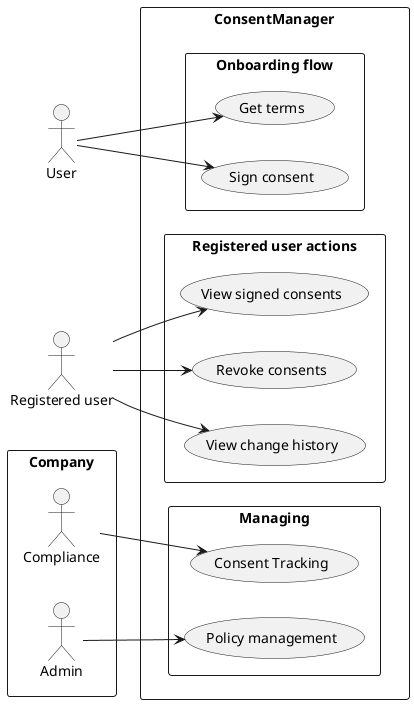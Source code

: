 @startuml usecase
left to right direction
skinparam packageStyle rect

actor "User" as new_user
actor "Registered user" as registered_user

package Company {
    actor Compliance as c
    actor Admin as admin
}

rectangle "ConsentManager" {
  rectangle "Onboarding flow" {
    usecase "Get terms" as terms
    usecase "Sign consent" as sign
  }

  rectangle "Registered user actions" {
    usecase "View signed consents" as signed
    usecase "Revoke consents" as revoke
    usecase "View change history" as history
  }

  rectangle "Managing" {
    usecase "Policy management" as manage
    usecase "Consent Tracking" as tracking    
  }
  
}

new_user --> terms
new_user --> sign

registered_user --> signed
registered_user --> revoke
registered_user --> history

admin --> manage
c --> tracking
@enduml